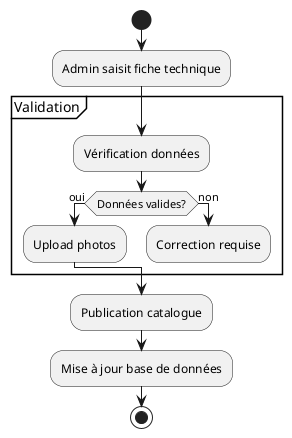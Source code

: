 @startuml
start
:Admin saisit fiche technique;
partition Validation {
  :Vérification données;
  if (Données valides?) then (oui)
    :Upload photos;
  else (non)
    :Correction requise;
    detach;
  endif
}
:Publication catalogue;
:Mise à jour base de données;
stop
@enduml